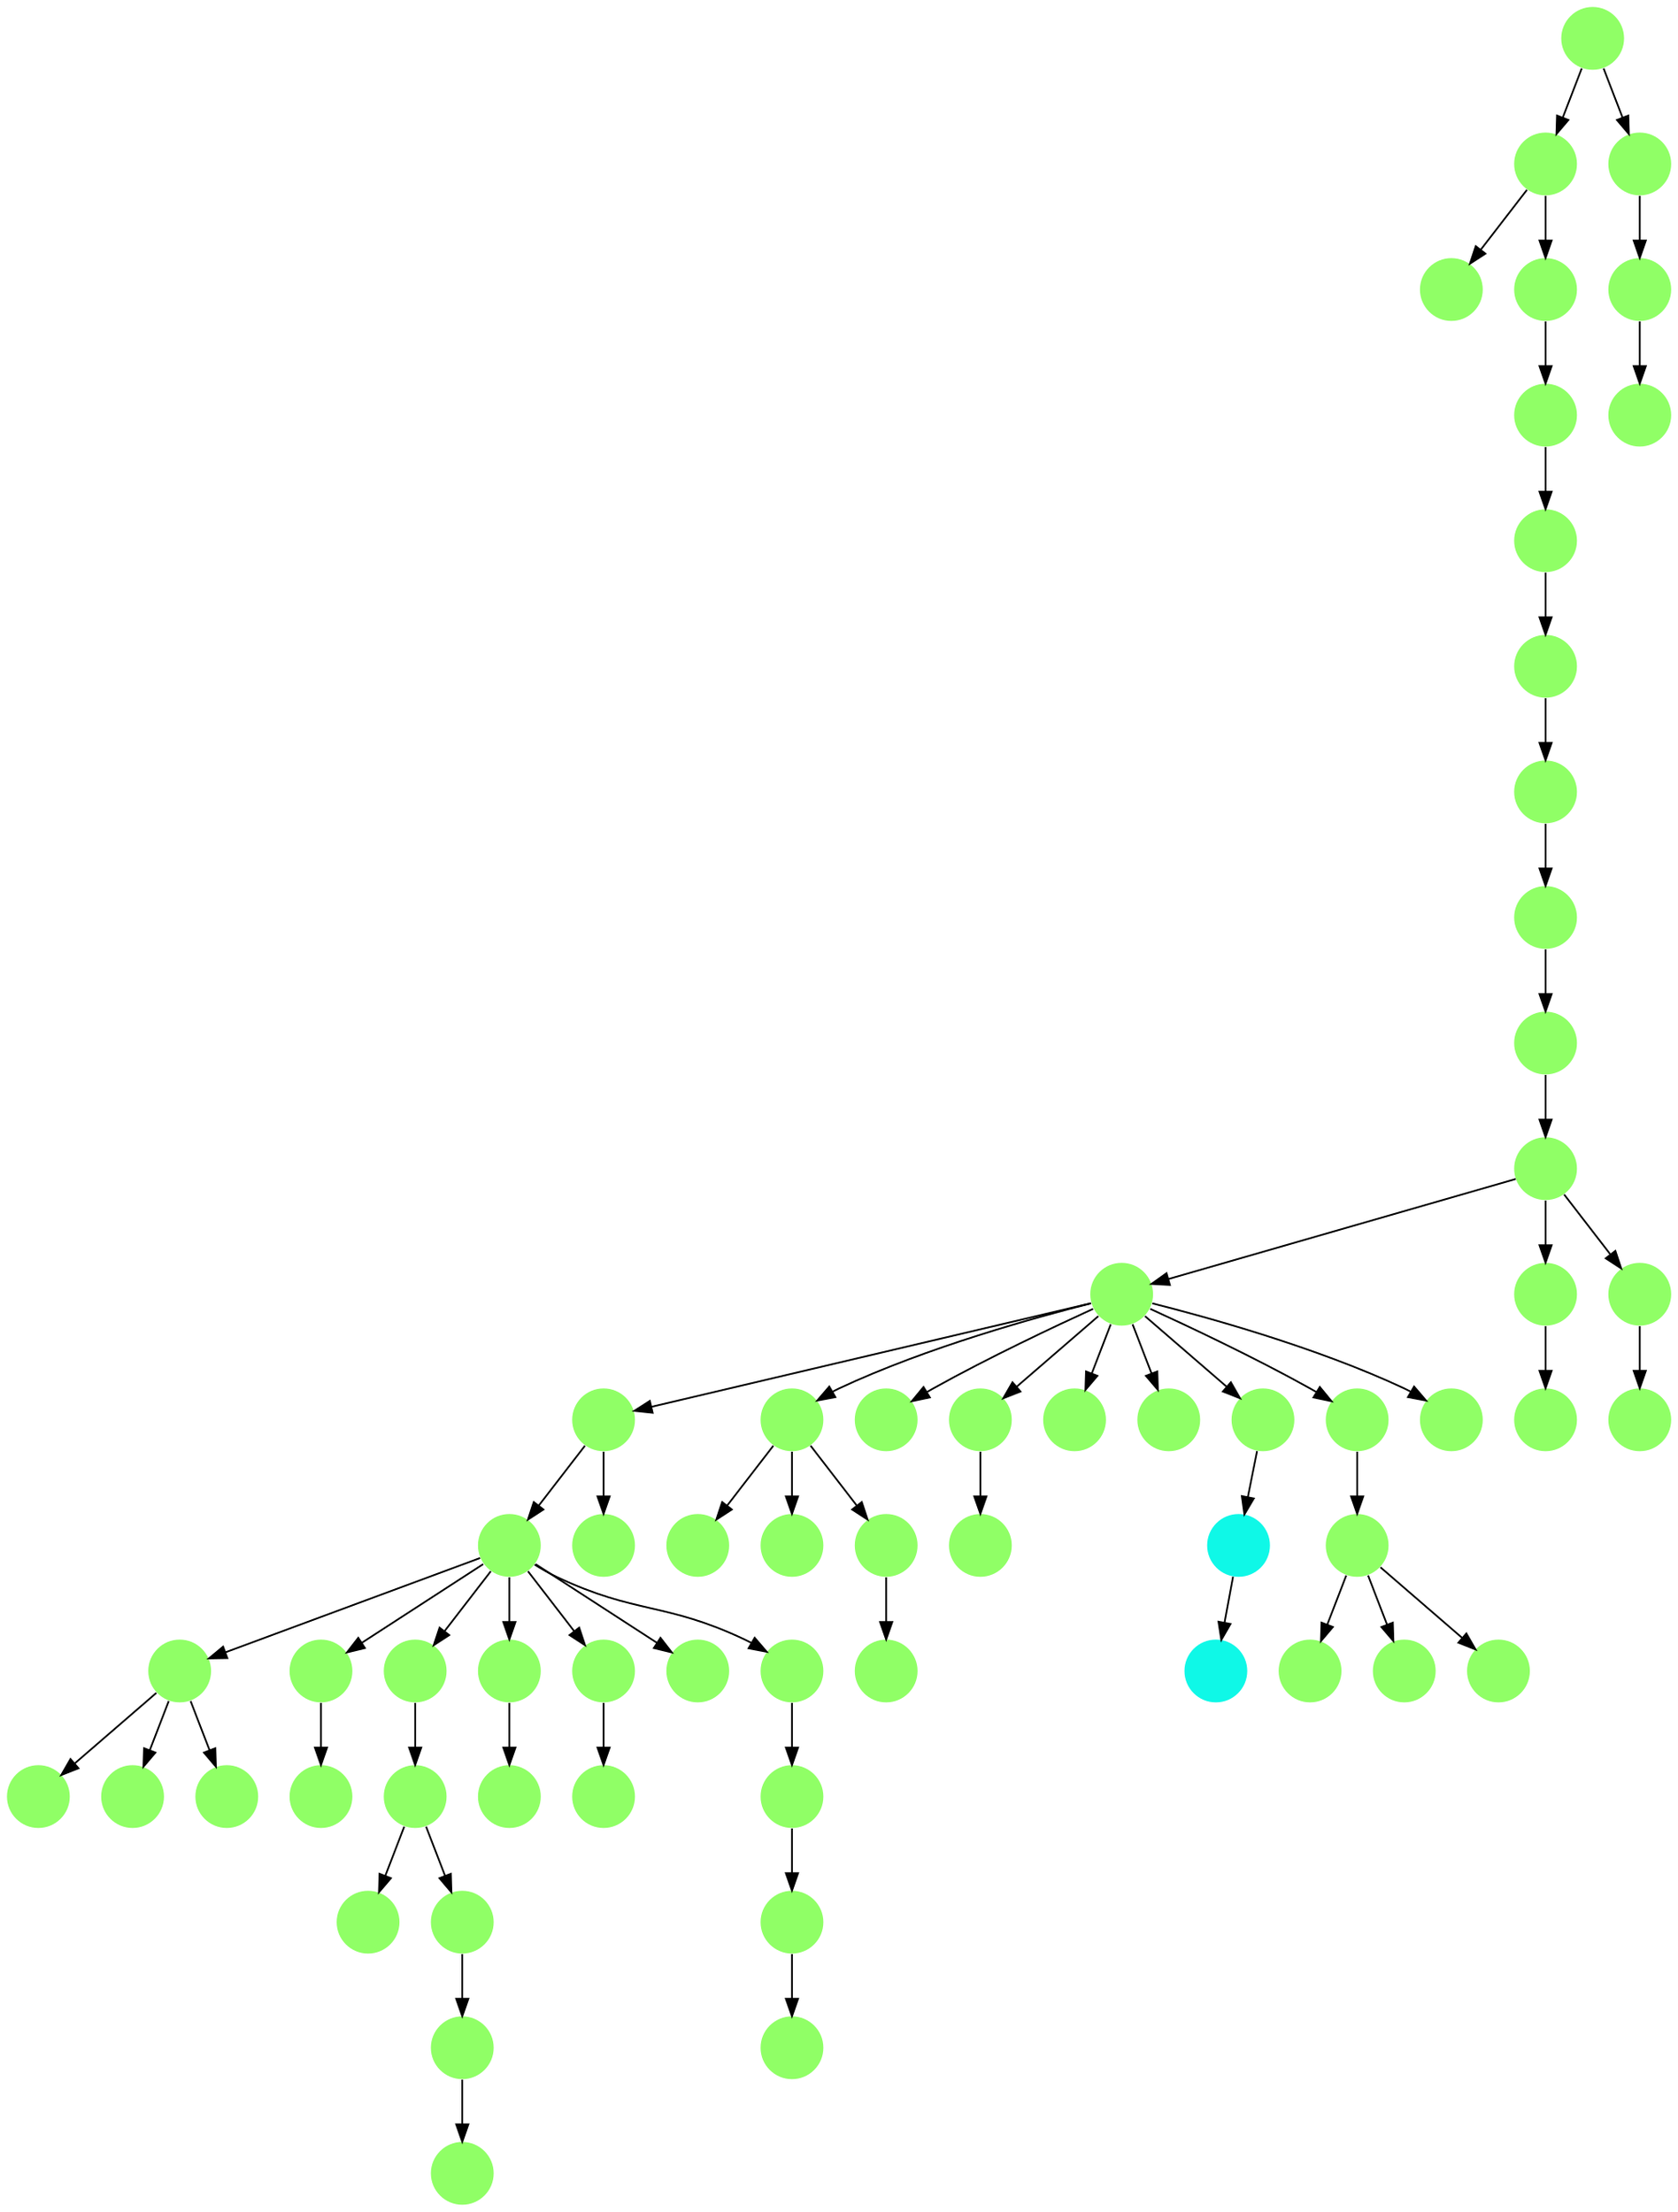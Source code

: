 digraph{
0 [tooltip = "M", penwidth = 0, style = filled, fillcolor = "#90ff66", shape = circle, label = ""]
1 [tooltip = "M", penwidth = 0, style = filled, fillcolor = "#90ff66", shape = circle, label = ""]
2 [tooltip = "M", penwidth = 0, style = filled, fillcolor = "#90ff66", shape = circle, label = ""]
3 [tooltip = "M", penwidth = 0, style = filled, fillcolor = "#90ff66", shape = circle, label = ""]
4 [tooltip = "M", penwidth = 0, style = filled, fillcolor = "#90ff66", shape = circle, label = ""]
5 [tooltip = "M", penwidth = 0, style = filled, fillcolor = "#90ff66", shape = circle, label = ""]
6 [tooltip = "M", penwidth = 0, style = filled, fillcolor = "#90ff66", shape = circle, label = ""]
7 [tooltip = "M", penwidth = 0, style = filled, fillcolor = "#90ff66", shape = circle, label = ""]
8 [tooltip = "M", penwidth = 0, style = filled, fillcolor = "#90ff66", shape = circle, label = ""]
9 [tooltip = "M", penwidth = 0, style = filled, fillcolor = "#90ff66", shape = circle, label = ""]
10 [tooltip = "M", penwidth = 0, style = filled, fillcolor = "#90ff66", shape = circle, label = ""]
11 [tooltip = "M", penwidth = 0, style = filled, fillcolor = "#90ff66", shape = circle, label = ""]
12 [tooltip = "M", penwidth = 0, style = filled, fillcolor = "#90ff66", shape = circle, label = ""]
13 [tooltip = "M", penwidth = 0, style = filled, fillcolor = "#90ff66", shape = circle, label = ""]
14 [tooltip = "M", penwidth = 0, style = filled, fillcolor = "#90ff66", shape = circle, label = ""]
15 [tooltip = "M", penwidth = 0, style = filled, fillcolor = "#90ff66", shape = circle, label = ""]
16 [tooltip = "M", penwidth = 0, style = filled, fillcolor = "#90ff66", shape = circle, label = ""]
17 [tooltip = "M", penwidth = 0, style = filled, fillcolor = "#90ff66", shape = circle, label = ""]
18 [tooltip = "M", penwidth = 0, style = filled, fillcolor = "#90ff66", shape = circle, label = ""]
19 [tooltip = "M", penwidth = 0, style = filled, fillcolor = "#90ff66", shape = circle, label = ""]
20 [tooltip = "M", penwidth = 0, style = filled, fillcolor = "#90ff66", shape = circle, label = ""]
21 [tooltip = "M", penwidth = 0, style = filled, fillcolor = "#90ff66", shape = circle, label = ""]
22 [tooltip = "M", penwidth = 0, style = filled, fillcolor = "#90ff66", shape = circle, label = ""]
23 [tooltip = "M", penwidth = 0, style = filled, fillcolor = "#90ff66", shape = circle, label = ""]
24 [tooltip = "M", penwidth = 0, style = filled, fillcolor = "#90ff66", shape = circle, label = ""]
25 [tooltip = "M", penwidth = 0, style = filled, fillcolor = "#90ff66", shape = circle, label = ""]
26 [tooltip = "M", penwidth = 0, style = filled, fillcolor = "#90ff66", shape = circle, label = ""]
27 [tooltip = "M", penwidth = 0, style = filled, fillcolor = "#90ff66", shape = circle, label = ""]
28 [tooltip = "M", penwidth = 0, style = filled, fillcolor = "#90ff66", shape = circle, label = ""]
29 [tooltip = "M", penwidth = 0, style = filled, fillcolor = "#90ff66", shape = circle, label = ""]
30 [tooltip = "M", penwidth = 0, style = filled, fillcolor = "#90ff66", shape = circle, label = ""]
31 [tooltip = "M", penwidth = 0, style = filled, fillcolor = "#90ff66", shape = circle, label = ""]
32 [tooltip = "M", penwidth = 0, style = filled, fillcolor = "#90ff66", shape = circle, label = ""]
33 [tooltip = "M", penwidth = 0, style = filled, fillcolor = "#90ff66", shape = circle, label = ""]
34 [tooltip = "M", penwidth = 0, style = filled, fillcolor = "#90ff66", shape = circle, label = ""]
35 [tooltip = "M", penwidth = 0, style = filled, fillcolor = "#90ff66", shape = circle, label = ""]
36 [tooltip = "M", penwidth = 0, style = filled, fillcolor = "#90ff66", shape = circle, label = ""]
37 [tooltip = "M", penwidth = 0, style = filled, fillcolor = "#90ff66", shape = circle, label = ""]
38 [tooltip = "M", penwidth = 0, style = filled, fillcolor = "#90ff66", shape = circle, label = ""]
39 [tooltip = "M", penwidth = 0, style = filled, fillcolor = "#90ff66", shape = circle, label = ""]
40 [tooltip = "M", penwidth = 0, style = filled, fillcolor = "#90ff66", shape = circle, label = ""]
41 [tooltip = "M", penwidth = 0, style = filled, fillcolor = "#90ff66", shape = circle, label = ""]
42 [tooltip = "M", penwidth = 0, style = filled, fillcolor = "#90ff66", shape = circle, label = ""]
43 [tooltip = "M", penwidth = 0, style = filled, fillcolor = "#90ff66", shape = circle, label = ""]
44 [tooltip = "M", penwidth = 0, style = filled, fillcolor = "#90ff66", shape = circle, label = ""]
45 [tooltip = "M", penwidth = 0, style = filled, fillcolor = "#90ff66", shape = circle, label = ""]
46 [tooltip = "M", penwidth = 0, style = filled, fillcolor = "#90ff66", shape = circle, label = ""]
47 [tooltip = "M", penwidth = 0, style = filled, fillcolor = "#90ff66", shape = circle, label = ""]
48 [tooltip = "M", penwidth = 0, style = filled, fillcolor = "#90ff66", shape = circle, label = ""]
49 [tooltip = "M", penwidth = 0, style = filled, fillcolor = "#90ff66", shape = circle, label = ""]
50 [tooltip = "M", penwidth = 0, style = filled, fillcolor = "#90ff66", shape = circle, label = ""]
51 [tooltip = "M", penwidth = 0, style = filled, fillcolor = "#90ff66", shape = circle, label = ""]
52 [tooltip = "M", penwidth = 0, style = filled, fillcolor = "#90ff66", shape = circle, label = ""]
53 [tooltip = "I", penwidth = 0, style = filled, fillcolor = "#0ff8e7", shape = circle, label = ""]
54 [tooltip = "I", penwidth = 0, style = filled, fillcolor = "#0ff8e7", shape = circle, label = ""]
55 [tooltip = "M", penwidth = 0, style = filled, fillcolor = "#90ff66", shape = circle, label = ""]
56 [tooltip = "M", penwidth = 0, style = filled, fillcolor = "#90ff66", shape = circle, label = ""]
57 [tooltip = "M", penwidth = 0, style = filled, fillcolor = "#90ff66", shape = circle, label = ""]
58 [tooltip = "M", penwidth = 0, style = filled, fillcolor = "#90ff66", shape = circle, label = ""]
59 [tooltip = "M", penwidth = 0, style = filled, fillcolor = "#90ff66", shape = circle, label = ""]
60 [tooltip = "M", penwidth = 0, style = filled, fillcolor = "#90ff66", shape = circle, label = ""]
61 [tooltip = "M", penwidth = 0, style = filled, fillcolor = "#90ff66", shape = circle, label = ""]
4 -> 7
1 -> 3
31 -> 40
4 -> 8
4 -> 18
21 -> 28
20 -> 29
24 -> 46
32 -> 37
57 -> 55
21 -> 6
5 -> 61
36 -> 41
20 -> 48
1 -> 2
4 -> 13
21 -> 20
58 -> 59
42 -> 39
41 -> 38
8 -> 16
56 -> 57
31 -> 56
36 -> 31
16 -> 12
6 -> 15
54 -> 53
6 -> 4
30 -> 1
33 -> 35
21 -> 26
4 -> 5
21 -> 23
39 -> 24
46 -> 45
21 -> 30
5 -> 52
38 -> 34
20 -> 19
55 -> 33
60 -> 58
1 -> 0
43 -> 44
4 -> 11
21 -> 51
21 -> 25
11 -> 17
5 -> 10
49 -> 47
44 -> 32
21 -> 22
35 -> 42
28 -> 54
16 -> 60
13 -> 14
24 -> 49
4 -> 43
7 -> 9
23 -> 27
24 -> 21
48 -> 50
}